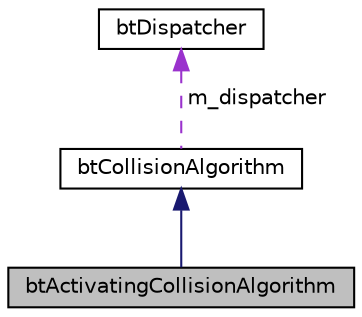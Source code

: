 digraph "btActivatingCollisionAlgorithm"
{
  edge [fontname="Helvetica",fontsize="10",labelfontname="Helvetica",labelfontsize="10"];
  node [fontname="Helvetica",fontsize="10",shape=record];
  Node1 [label="btActivatingCollisionAlgorithm",height=0.2,width=0.4,color="black", fillcolor="grey75", style="filled", fontcolor="black"];
  Node2 -> Node1 [dir="back",color="midnightblue",fontsize="10",style="solid",fontname="Helvetica"];
  Node2 [label="btCollisionAlgorithm",height=0.2,width=0.4,color="black", fillcolor="white", style="filled",URL="$classbt_collision_algorithm.html"];
  Node3 -> Node2 [dir="back",color="darkorchid3",fontsize="10",style="dashed",label=" m_dispatcher" ,fontname="Helvetica"];
  Node3 [label="btDispatcher",height=0.2,width=0.4,color="black", fillcolor="white", style="filled",URL="$classbt_dispatcher.html"];
}
